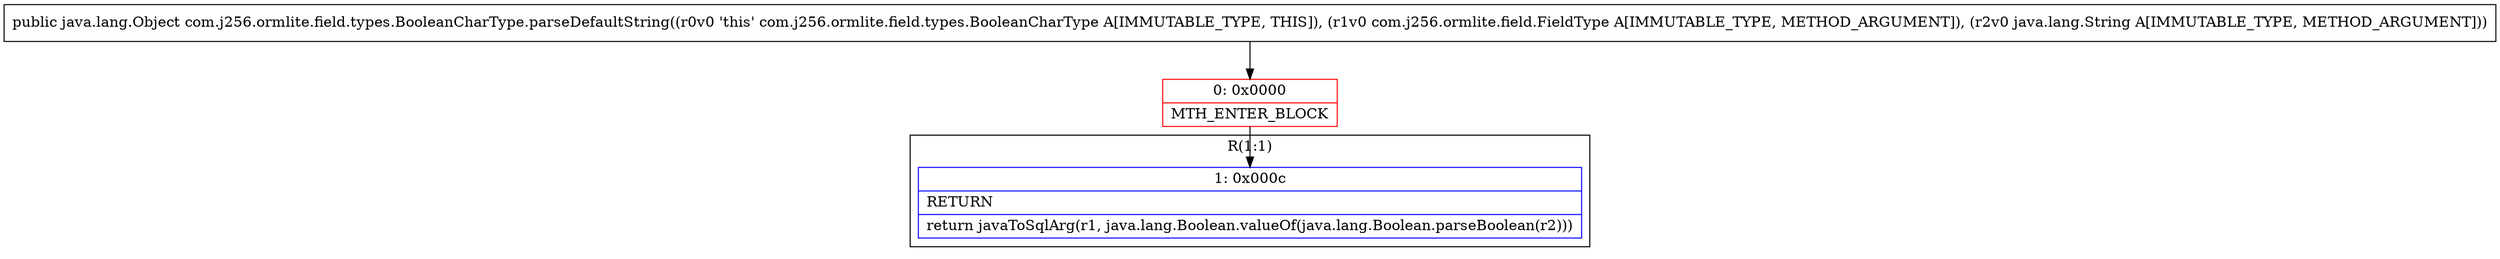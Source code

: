 digraph "CFG forcom.j256.ormlite.field.types.BooleanCharType.parseDefaultString(Lcom\/j256\/ormlite\/field\/FieldType;Ljava\/lang\/String;)Ljava\/lang\/Object;" {
subgraph cluster_Region_2059940125 {
label = "R(1:1)";
node [shape=record,color=blue];
Node_1 [shape=record,label="{1\:\ 0x000c|RETURN\l|return javaToSqlArg(r1, java.lang.Boolean.valueOf(java.lang.Boolean.parseBoolean(r2)))\l}"];
}
Node_0 [shape=record,color=red,label="{0\:\ 0x0000|MTH_ENTER_BLOCK\l}"];
MethodNode[shape=record,label="{public java.lang.Object com.j256.ormlite.field.types.BooleanCharType.parseDefaultString((r0v0 'this' com.j256.ormlite.field.types.BooleanCharType A[IMMUTABLE_TYPE, THIS]), (r1v0 com.j256.ormlite.field.FieldType A[IMMUTABLE_TYPE, METHOD_ARGUMENT]), (r2v0 java.lang.String A[IMMUTABLE_TYPE, METHOD_ARGUMENT])) }"];
MethodNode -> Node_0;
Node_0 -> Node_1;
}

